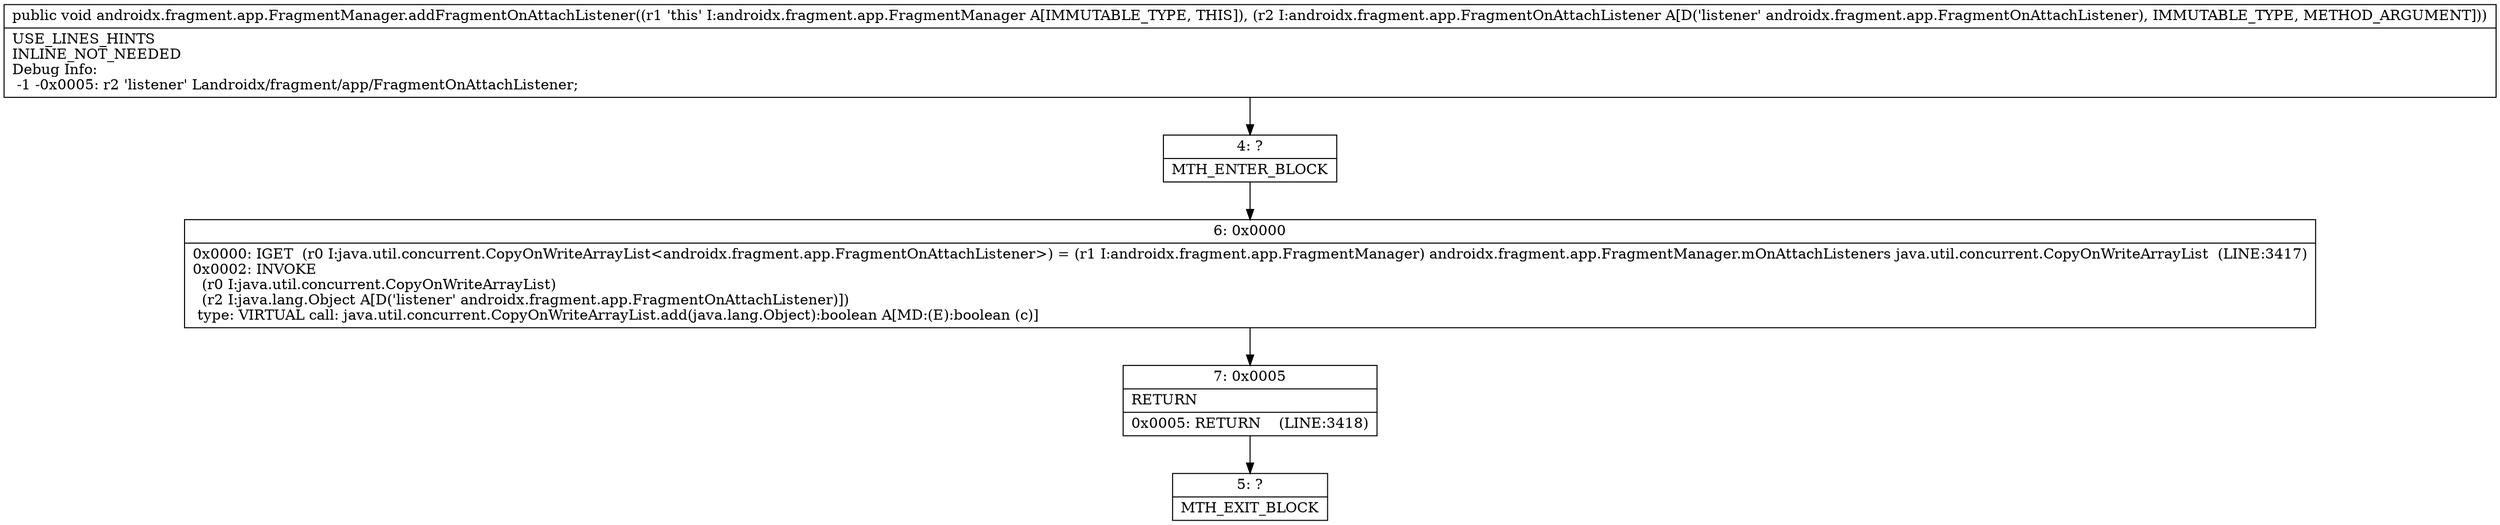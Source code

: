digraph "CFG forandroidx.fragment.app.FragmentManager.addFragmentOnAttachListener(Landroidx\/fragment\/app\/FragmentOnAttachListener;)V" {
Node_4 [shape=record,label="{4\:\ ?|MTH_ENTER_BLOCK\l}"];
Node_6 [shape=record,label="{6\:\ 0x0000|0x0000: IGET  (r0 I:java.util.concurrent.CopyOnWriteArrayList\<androidx.fragment.app.FragmentOnAttachListener\>) = (r1 I:androidx.fragment.app.FragmentManager) androidx.fragment.app.FragmentManager.mOnAttachListeners java.util.concurrent.CopyOnWriteArrayList  (LINE:3417)\l0x0002: INVOKE  \l  (r0 I:java.util.concurrent.CopyOnWriteArrayList)\l  (r2 I:java.lang.Object A[D('listener' androidx.fragment.app.FragmentOnAttachListener)])\l type: VIRTUAL call: java.util.concurrent.CopyOnWriteArrayList.add(java.lang.Object):boolean A[MD:(E):boolean (c)]\l}"];
Node_7 [shape=record,label="{7\:\ 0x0005|RETURN\l|0x0005: RETURN    (LINE:3418)\l}"];
Node_5 [shape=record,label="{5\:\ ?|MTH_EXIT_BLOCK\l}"];
MethodNode[shape=record,label="{public void androidx.fragment.app.FragmentManager.addFragmentOnAttachListener((r1 'this' I:androidx.fragment.app.FragmentManager A[IMMUTABLE_TYPE, THIS]), (r2 I:androidx.fragment.app.FragmentOnAttachListener A[D('listener' androidx.fragment.app.FragmentOnAttachListener), IMMUTABLE_TYPE, METHOD_ARGUMENT]))  | USE_LINES_HINTS\lINLINE_NOT_NEEDED\lDebug Info:\l  \-1 \-0x0005: r2 'listener' Landroidx\/fragment\/app\/FragmentOnAttachListener;\l}"];
MethodNode -> Node_4;Node_4 -> Node_6;
Node_6 -> Node_7;
Node_7 -> Node_5;
}

